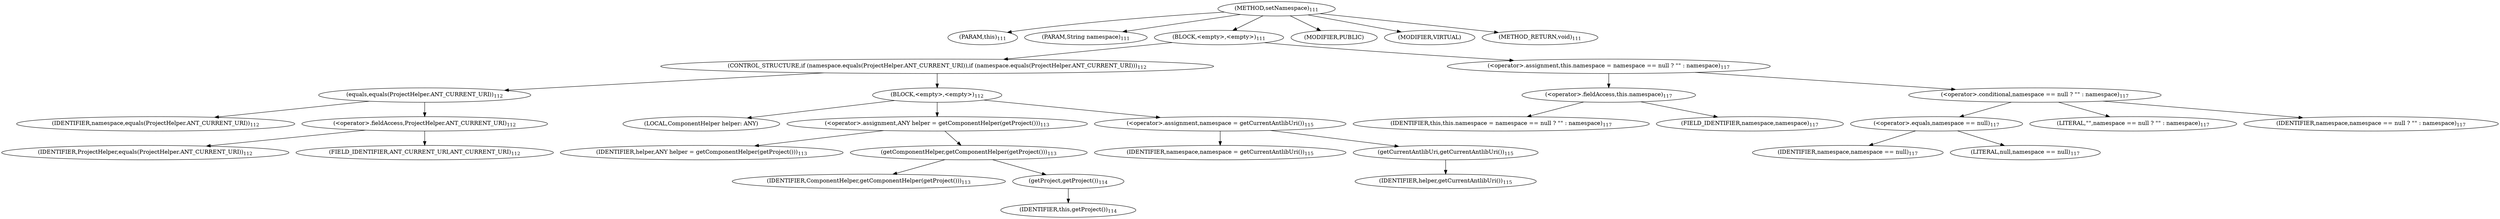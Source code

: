 digraph "setNamespace" {  
"181" [label = <(METHOD,setNamespace)<SUB>111</SUB>> ]
"6" [label = <(PARAM,this)<SUB>111</SUB>> ]
"182" [label = <(PARAM,String namespace)<SUB>111</SUB>> ]
"183" [label = <(BLOCK,&lt;empty&gt;,&lt;empty&gt;)<SUB>111</SUB>> ]
"184" [label = <(CONTROL_STRUCTURE,if (namespace.equals(ProjectHelper.ANT_CURRENT_URI)),if (namespace.equals(ProjectHelper.ANT_CURRENT_URI)))<SUB>112</SUB>> ]
"185" [label = <(equals,equals(ProjectHelper.ANT_CURRENT_URI))<SUB>112</SUB>> ]
"186" [label = <(IDENTIFIER,namespace,equals(ProjectHelper.ANT_CURRENT_URI))<SUB>112</SUB>> ]
"187" [label = <(&lt;operator&gt;.fieldAccess,ProjectHelper.ANT_CURRENT_URI)<SUB>112</SUB>> ]
"188" [label = <(IDENTIFIER,ProjectHelper,equals(ProjectHelper.ANT_CURRENT_URI))<SUB>112</SUB>> ]
"189" [label = <(FIELD_IDENTIFIER,ANT_CURRENT_URI,ANT_CURRENT_URI)<SUB>112</SUB>> ]
"190" [label = <(BLOCK,&lt;empty&gt;,&lt;empty&gt;)<SUB>112</SUB>> ]
"191" [label = <(LOCAL,ComponentHelper helper: ANY)> ]
"192" [label = <(&lt;operator&gt;.assignment,ANY helper = getComponentHelper(getProject()))<SUB>113</SUB>> ]
"193" [label = <(IDENTIFIER,helper,ANY helper = getComponentHelper(getProject()))<SUB>113</SUB>> ]
"194" [label = <(getComponentHelper,getComponentHelper(getProject()))<SUB>113</SUB>> ]
"195" [label = <(IDENTIFIER,ComponentHelper,getComponentHelper(getProject()))<SUB>113</SUB>> ]
"196" [label = <(getProject,getProject())<SUB>114</SUB>> ]
"5" [label = <(IDENTIFIER,this,getProject())<SUB>114</SUB>> ]
"197" [label = <(&lt;operator&gt;.assignment,namespace = getCurrentAntlibUri())<SUB>115</SUB>> ]
"198" [label = <(IDENTIFIER,namespace,namespace = getCurrentAntlibUri())<SUB>115</SUB>> ]
"199" [label = <(getCurrentAntlibUri,getCurrentAntlibUri())<SUB>115</SUB>> ]
"200" [label = <(IDENTIFIER,helper,getCurrentAntlibUri())<SUB>115</SUB>> ]
"201" [label = <(&lt;operator&gt;.assignment,this.namespace = namespace == null ? &quot;&quot; : namespace)<SUB>117</SUB>> ]
"202" [label = <(&lt;operator&gt;.fieldAccess,this.namespace)<SUB>117</SUB>> ]
"7" [label = <(IDENTIFIER,this,this.namespace = namespace == null ? &quot;&quot; : namespace)<SUB>117</SUB>> ]
"203" [label = <(FIELD_IDENTIFIER,namespace,namespace)<SUB>117</SUB>> ]
"204" [label = <(&lt;operator&gt;.conditional,namespace == null ? &quot;&quot; : namespace)<SUB>117</SUB>> ]
"205" [label = <(&lt;operator&gt;.equals,namespace == null)<SUB>117</SUB>> ]
"206" [label = <(IDENTIFIER,namespace,namespace == null)<SUB>117</SUB>> ]
"207" [label = <(LITERAL,null,namespace == null)<SUB>117</SUB>> ]
"208" [label = <(LITERAL,&quot;&quot;,namespace == null ? &quot;&quot; : namespace)<SUB>117</SUB>> ]
"209" [label = <(IDENTIFIER,namespace,namespace == null ? &quot;&quot; : namespace)<SUB>117</SUB>> ]
"210" [label = <(MODIFIER,PUBLIC)> ]
"211" [label = <(MODIFIER,VIRTUAL)> ]
"212" [label = <(METHOD_RETURN,void)<SUB>111</SUB>> ]
  "181" -> "6" 
  "181" -> "182" 
  "181" -> "183" 
  "181" -> "210" 
  "181" -> "211" 
  "181" -> "212" 
  "183" -> "184" 
  "183" -> "201" 
  "184" -> "185" 
  "184" -> "190" 
  "185" -> "186" 
  "185" -> "187" 
  "187" -> "188" 
  "187" -> "189" 
  "190" -> "191" 
  "190" -> "192" 
  "190" -> "197" 
  "192" -> "193" 
  "192" -> "194" 
  "194" -> "195" 
  "194" -> "196" 
  "196" -> "5" 
  "197" -> "198" 
  "197" -> "199" 
  "199" -> "200" 
  "201" -> "202" 
  "201" -> "204" 
  "202" -> "7" 
  "202" -> "203" 
  "204" -> "205" 
  "204" -> "208" 
  "204" -> "209" 
  "205" -> "206" 
  "205" -> "207" 
}
